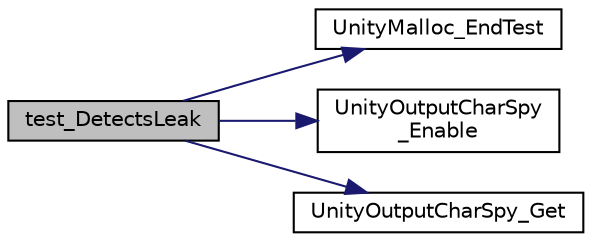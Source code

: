 digraph "test_DetectsLeak"
{
 // LATEX_PDF_SIZE
  edge [fontname="Helvetica",fontsize="10",labelfontname="Helvetica",labelfontsize="10"];
  node [fontname="Helvetica",fontsize="10",shape=record];
  rankdir="LR";
  Node1 [label="test_DetectsLeak",height=0.2,width=0.4,color="black", fillcolor="grey75", style="filled", fontcolor="black",tooltip=" "];
  Node1 -> Node2 [color="midnightblue",fontsize="10",style="solid"];
  Node2 [label="UnityMalloc_EndTest",height=0.2,width=0.4,color="black", fillcolor="white", style="filled",URL="$d4/d3a/a00101.html#a44409b47989dd823f395d62ba759032a",tooltip=" "];
  Node1 -> Node3 [color="midnightblue",fontsize="10",style="solid"];
  Node3 [label="UnityOutputCharSpy\l_Enable",height=0.2,width=0.4,color="black", fillcolor="white", style="filled",URL="$d3/d00/a00113.html#a5a5b8c2fe4d1edd31559deb7000c7d7f",tooltip=" "];
  Node1 -> Node4 [color="midnightblue",fontsize="10",style="solid"];
  Node4 [label="UnityOutputCharSpy_Get",height=0.2,width=0.4,color="black", fillcolor="white", style="filled",URL="$d3/d00/a00113.html#a014a3109626a78fb0c9ffeec76846e35",tooltip=" "];
}
